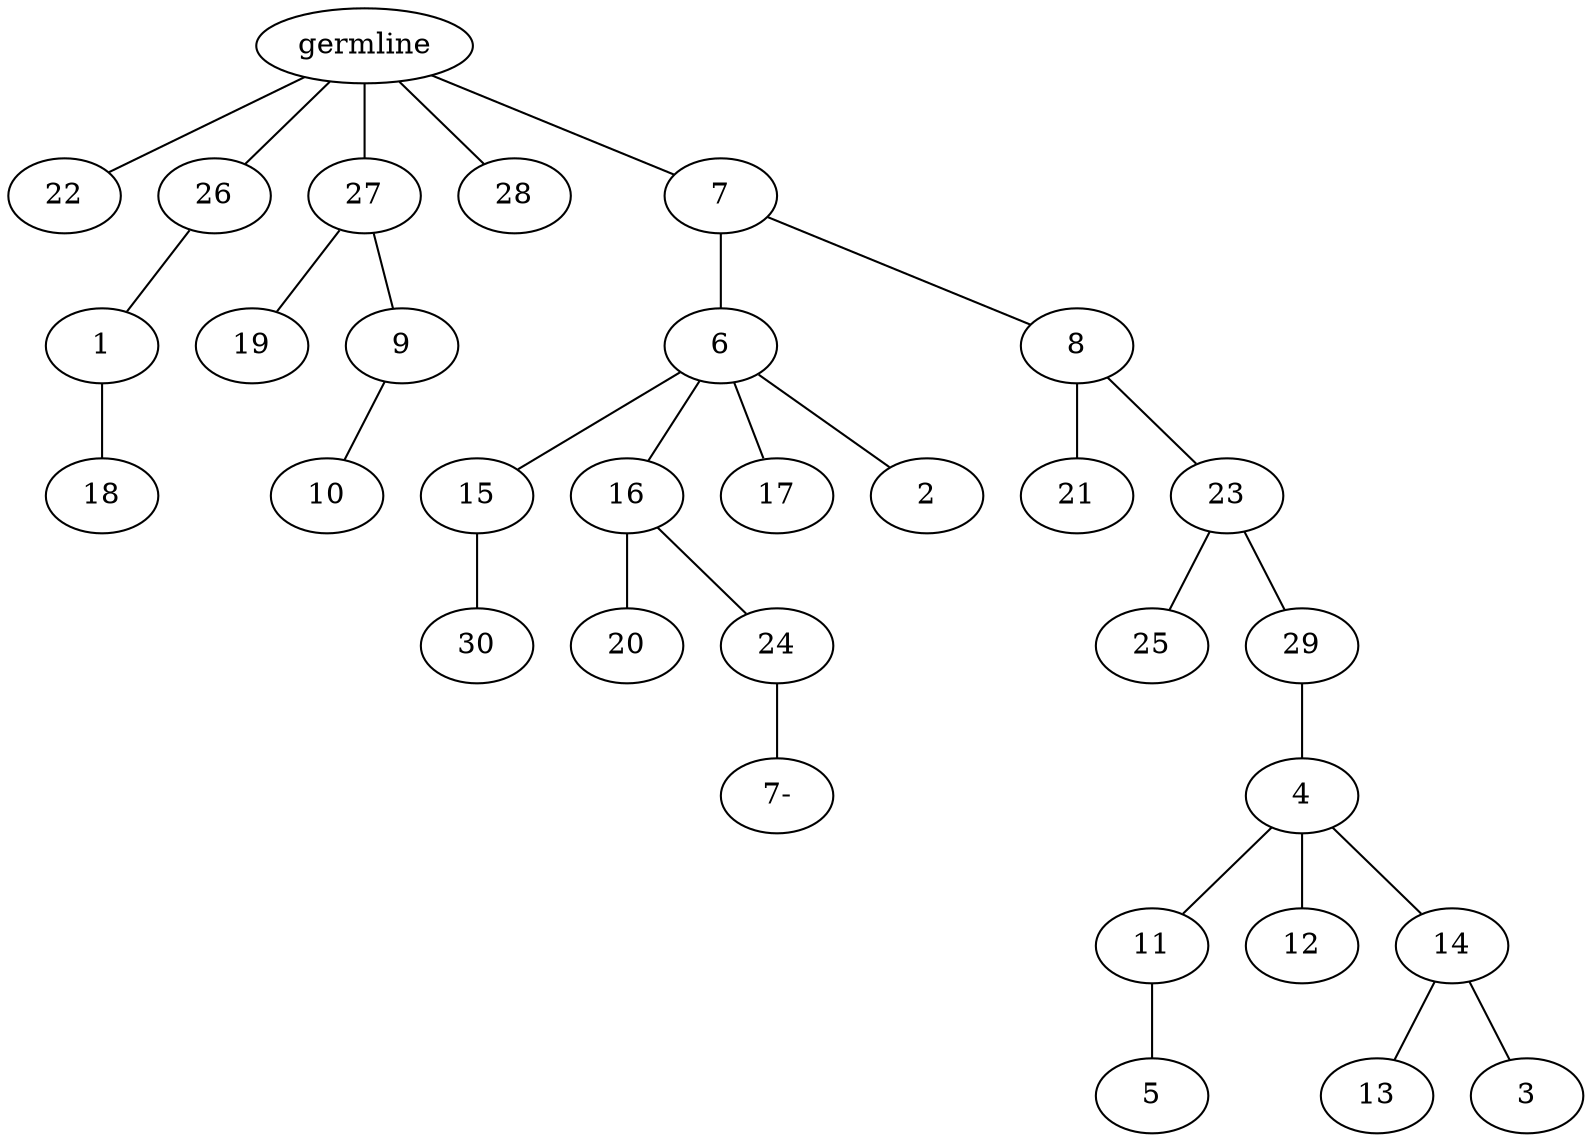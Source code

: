 graph tree {
    "140220248048352" [label="germline"];
    "140220248051664" [label="22"];
    "140220248048928" [label="26"];
    "140220248078416" [label="1"];
    "140220248079232" [label="18"];
    "140220248049456" [label="27"];
    "140220248078464" [label="19"];
    "140220248076352" [label="9"];
    "140220248076144" [label="10"];
    "140220248079424" [label="28"];
    "140220248079568" [label="7"];
    "140220248072496" [label="6"];
    "140220248075664" [label="15"];
    "140220248073216" [label="30"];
    "140220248074368" [label="16"];
    "140220248073648" [label="20"];
    "140220248072352" [label="24"];
    "140220248051376" [label="7-"];
    "140220248072448" [label="17"];
    "140220248073984" [label="2"];
    "140220248072592" [label="8"];
    "140220248074512" [label="21"];
    "140220248074560" [label="23"];
    "140220248481856" [label="25"];
    "140220248483104" [label="29"];
    "140220248483200" [label="4"];
    "140220248485456" [label="11"];
    "140220248484736" [label="5"];
    "140220248483536" [label="12"];
    "140220248482528" [label="14"];
    "140220248485312" [label="13"];
    "140220248484064" [label="3"];
    "140220248048352" -- "140220248051664";
    "140220248048352" -- "140220248048928";
    "140220248048352" -- "140220248049456";
    "140220248048352" -- "140220248079424";
    "140220248048352" -- "140220248079568";
    "140220248048928" -- "140220248078416";
    "140220248078416" -- "140220248079232";
    "140220248049456" -- "140220248078464";
    "140220248049456" -- "140220248076352";
    "140220248076352" -- "140220248076144";
    "140220248079568" -- "140220248072496";
    "140220248079568" -- "140220248072592";
    "140220248072496" -- "140220248075664";
    "140220248072496" -- "140220248074368";
    "140220248072496" -- "140220248072448";
    "140220248072496" -- "140220248073984";
    "140220248075664" -- "140220248073216";
    "140220248074368" -- "140220248073648";
    "140220248074368" -- "140220248072352";
    "140220248072352" -- "140220248051376";
    "140220248072592" -- "140220248074512";
    "140220248072592" -- "140220248074560";
    "140220248074560" -- "140220248481856";
    "140220248074560" -- "140220248483104";
    "140220248483104" -- "140220248483200";
    "140220248483200" -- "140220248485456";
    "140220248483200" -- "140220248483536";
    "140220248483200" -- "140220248482528";
    "140220248485456" -- "140220248484736";
    "140220248482528" -- "140220248485312";
    "140220248482528" -- "140220248484064";
}

